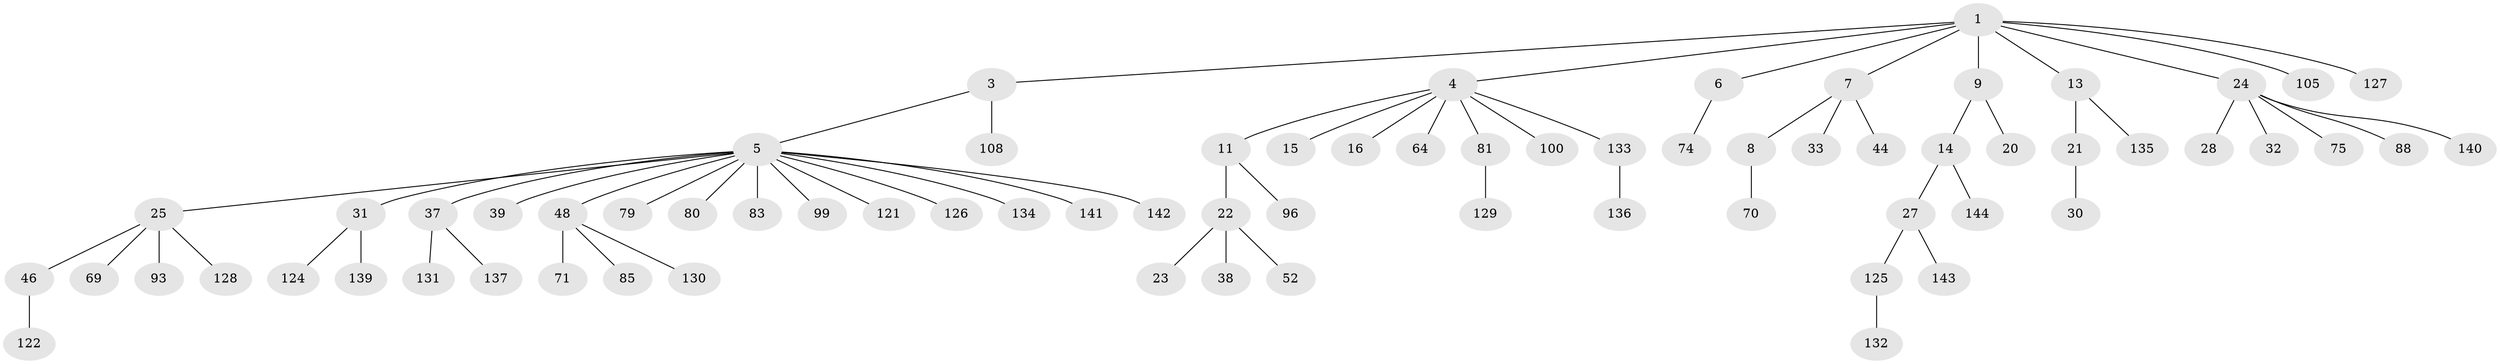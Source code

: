 // original degree distribution, {10: 0.006944444444444444, 2: 0.3055555555555556, 4: 0.027777777777777776, 7: 0.013888888888888888, 9: 0.006944444444444444, 3: 0.1111111111111111, 5: 0.034722222222222224, 6: 0.006944444444444444, 1: 0.4861111111111111}
// Generated by graph-tools (version 1.1) at 2025/15/03/09/25 04:15:29]
// undirected, 72 vertices, 71 edges
graph export_dot {
graph [start="1"]
  node [color=gray90,style=filled];
  1 [super="+2+82+84"];
  3 [super="+26"];
  4 [super="+29"];
  5 [super="+10+19+12"];
  6;
  7 [super="+17"];
  8 [super="+34"];
  9;
  11 [super="+120+92+35"];
  13;
  14 [super="+57+123+56"];
  15 [super="+42"];
  16 [super="+98"];
  20 [super="+51"];
  21 [super="+62"];
  22 [super="+47"];
  23 [super="+87"];
  24 [super="+73+63+111"];
  25 [super="+61+60+40"];
  27 [super="+50+76"];
  28;
  30 [super="+49"];
  31 [super="+54+119"];
  32 [super="+94+90"];
  33 [super="+55"];
  37 [super="+78"];
  38 [super="+68"];
  39 [super="+58"];
  44 [super="+107"];
  46 [super="+110"];
  48 [super="+65+116+53"];
  52 [super="+101"];
  64;
  69;
  70;
  71;
  74;
  75;
  79;
  80;
  81;
  83;
  85 [super="+118"];
  88;
  93;
  96;
  99;
  100;
  105;
  108;
  121;
  122;
  124;
  125;
  126;
  127;
  128;
  129;
  130;
  131;
  132;
  133;
  134;
  135;
  136;
  137;
  139;
  140;
  141;
  142;
  143;
  144;
  1 -- 3;
  1 -- 6;
  1 -- 7;
  1 -- 9;
  1 -- 13;
  1 -- 24;
  1 -- 105;
  1 -- 4;
  1 -- 127;
  3 -- 5;
  3 -- 108;
  4 -- 11;
  4 -- 15;
  4 -- 16;
  4 -- 64;
  4 -- 100;
  4 -- 81;
  4 -- 133;
  5 -- 25;
  5 -- 31;
  5 -- 37;
  5 -- 83;
  5 -- 99;
  5 -- 39;
  5 -- 121;
  5 -- 134;
  5 -- 141;
  5 -- 142;
  5 -- 79;
  5 -- 48;
  5 -- 80;
  5 -- 126;
  6 -- 74;
  7 -- 8;
  7 -- 44;
  7 -- 33;
  8 -- 70;
  9 -- 14;
  9 -- 20;
  11 -- 22;
  11 -- 96;
  13 -- 21;
  13 -- 135;
  14 -- 27;
  14 -- 144;
  21 -- 30;
  22 -- 23;
  22 -- 38;
  22 -- 52;
  24 -- 28;
  24 -- 32;
  24 -- 75;
  24 -- 140;
  24 -- 88;
  25 -- 69;
  25 -- 93;
  25 -- 128;
  25 -- 46;
  27 -- 125;
  27 -- 143;
  31 -- 139;
  31 -- 124;
  37 -- 131;
  37 -- 137;
  46 -- 122;
  48 -- 130;
  48 -- 85;
  48 -- 71;
  81 -- 129;
  125 -- 132;
  133 -- 136;
}
